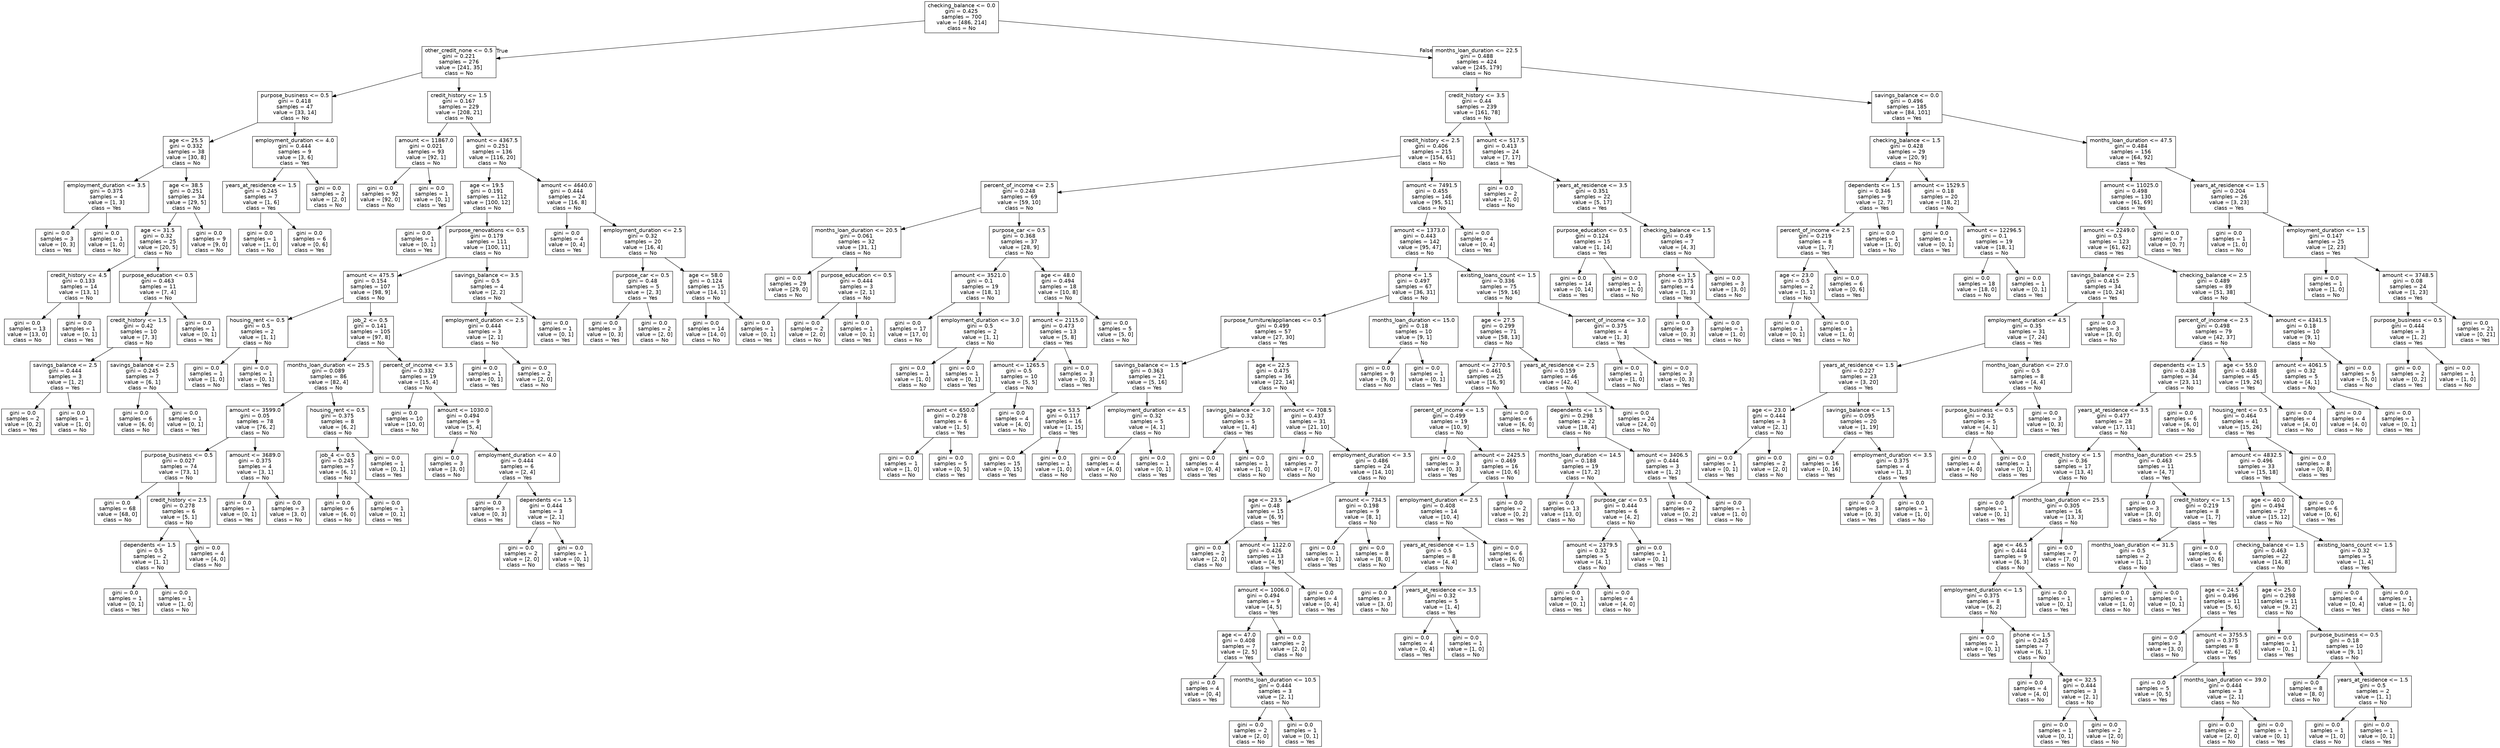 digraph Tree {
node [shape=box, fontname="helvetica"] ;
edge [fontname="helvetica"] ;
0 [label="checking_balance <= 0.0\ngini = 0.425\nsamples = 700\nvalue = [486, 214]\nclass = No"] ;
1 [label="other_credit_none <= 0.5\ngini = 0.221\nsamples = 276\nvalue = [241, 35]\nclass = No"] ;
0 -> 1 [labeldistance=2.5, labelangle=45, headlabel="True"] ;
2 [label="purpose_business <= 0.5\ngini = 0.418\nsamples = 47\nvalue = [33, 14]\nclass = No"] ;
1 -> 2 ;
3 [label="age <= 25.5\ngini = 0.332\nsamples = 38\nvalue = [30, 8]\nclass = No"] ;
2 -> 3 ;
4 [label="employment_duration <= 3.5\ngini = 0.375\nsamples = 4\nvalue = [1, 3]\nclass = Yes"] ;
3 -> 4 ;
5 [label="gini = 0.0\nsamples = 3\nvalue = [0, 3]\nclass = Yes"] ;
4 -> 5 ;
6 [label="gini = 0.0\nsamples = 1\nvalue = [1, 0]\nclass = No"] ;
4 -> 6 ;
7 [label="age <= 38.5\ngini = 0.251\nsamples = 34\nvalue = [29, 5]\nclass = No"] ;
3 -> 7 ;
8 [label="age <= 31.5\ngini = 0.32\nsamples = 25\nvalue = [20, 5]\nclass = No"] ;
7 -> 8 ;
9 [label="credit_history <= 4.5\ngini = 0.133\nsamples = 14\nvalue = [13, 1]\nclass = No"] ;
8 -> 9 ;
10 [label="gini = 0.0\nsamples = 13\nvalue = [13, 0]\nclass = No"] ;
9 -> 10 ;
11 [label="gini = 0.0\nsamples = 1\nvalue = [0, 1]\nclass = Yes"] ;
9 -> 11 ;
12 [label="purpose_education <= 0.5\ngini = 0.463\nsamples = 11\nvalue = [7, 4]\nclass = No"] ;
8 -> 12 ;
13 [label="credit_history <= 1.5\ngini = 0.42\nsamples = 10\nvalue = [7, 3]\nclass = No"] ;
12 -> 13 ;
14 [label="savings_balance <= 2.5\ngini = 0.444\nsamples = 3\nvalue = [1, 2]\nclass = Yes"] ;
13 -> 14 ;
15 [label="gini = 0.0\nsamples = 2\nvalue = [0, 2]\nclass = Yes"] ;
14 -> 15 ;
16 [label="gini = 0.0\nsamples = 1\nvalue = [1, 0]\nclass = No"] ;
14 -> 16 ;
17 [label="savings_balance <= 2.5\ngini = 0.245\nsamples = 7\nvalue = [6, 1]\nclass = No"] ;
13 -> 17 ;
18 [label="gini = 0.0\nsamples = 6\nvalue = [6, 0]\nclass = No"] ;
17 -> 18 ;
19 [label="gini = 0.0\nsamples = 1\nvalue = [0, 1]\nclass = Yes"] ;
17 -> 19 ;
20 [label="gini = 0.0\nsamples = 1\nvalue = [0, 1]\nclass = Yes"] ;
12 -> 20 ;
21 [label="gini = 0.0\nsamples = 9\nvalue = [9, 0]\nclass = No"] ;
7 -> 21 ;
22 [label="employment_duration <= 4.0\ngini = 0.444\nsamples = 9\nvalue = [3, 6]\nclass = Yes"] ;
2 -> 22 ;
23 [label="years_at_residence <= 1.5\ngini = 0.245\nsamples = 7\nvalue = [1, 6]\nclass = Yes"] ;
22 -> 23 ;
24 [label="gini = 0.0\nsamples = 1\nvalue = [1, 0]\nclass = No"] ;
23 -> 24 ;
25 [label="gini = 0.0\nsamples = 6\nvalue = [0, 6]\nclass = Yes"] ;
23 -> 25 ;
26 [label="gini = 0.0\nsamples = 2\nvalue = [2, 0]\nclass = No"] ;
22 -> 26 ;
27 [label="credit_history <= 1.5\ngini = 0.167\nsamples = 229\nvalue = [208, 21]\nclass = No"] ;
1 -> 27 ;
28 [label="amount <= 11867.0\ngini = 0.021\nsamples = 93\nvalue = [92, 1]\nclass = No"] ;
27 -> 28 ;
29 [label="gini = 0.0\nsamples = 92\nvalue = [92, 0]\nclass = No"] ;
28 -> 29 ;
30 [label="gini = 0.0\nsamples = 1\nvalue = [0, 1]\nclass = Yes"] ;
28 -> 30 ;
31 [label="amount <= 4367.5\ngini = 0.251\nsamples = 136\nvalue = [116, 20]\nclass = No"] ;
27 -> 31 ;
32 [label="age <= 19.5\ngini = 0.191\nsamples = 112\nvalue = [100, 12]\nclass = No"] ;
31 -> 32 ;
33 [label="gini = 0.0\nsamples = 1\nvalue = [0, 1]\nclass = Yes"] ;
32 -> 33 ;
34 [label="purpose_renovations <= 0.5\ngini = 0.179\nsamples = 111\nvalue = [100, 11]\nclass = No"] ;
32 -> 34 ;
35 [label="amount <= 475.5\ngini = 0.154\nsamples = 107\nvalue = [98, 9]\nclass = No"] ;
34 -> 35 ;
36 [label="housing_rent <= 0.5\ngini = 0.5\nsamples = 2\nvalue = [1, 1]\nclass = No"] ;
35 -> 36 ;
37 [label="gini = 0.0\nsamples = 1\nvalue = [1, 0]\nclass = No"] ;
36 -> 37 ;
38 [label="gini = 0.0\nsamples = 1\nvalue = [0, 1]\nclass = Yes"] ;
36 -> 38 ;
39 [label="job_2 <= 0.5\ngini = 0.141\nsamples = 105\nvalue = [97, 8]\nclass = No"] ;
35 -> 39 ;
40 [label="months_loan_duration <= 25.5\ngini = 0.089\nsamples = 86\nvalue = [82, 4]\nclass = No"] ;
39 -> 40 ;
41 [label="amount <= 3599.0\ngini = 0.05\nsamples = 78\nvalue = [76, 2]\nclass = No"] ;
40 -> 41 ;
42 [label="purpose_business <= 0.5\ngini = 0.027\nsamples = 74\nvalue = [73, 1]\nclass = No"] ;
41 -> 42 ;
43 [label="gini = 0.0\nsamples = 68\nvalue = [68, 0]\nclass = No"] ;
42 -> 43 ;
44 [label="credit_history <= 2.5\ngini = 0.278\nsamples = 6\nvalue = [5, 1]\nclass = No"] ;
42 -> 44 ;
45 [label="dependents <= 1.5\ngini = 0.5\nsamples = 2\nvalue = [1, 1]\nclass = No"] ;
44 -> 45 ;
46 [label="gini = 0.0\nsamples = 1\nvalue = [0, 1]\nclass = Yes"] ;
45 -> 46 ;
47 [label="gini = 0.0\nsamples = 1\nvalue = [1, 0]\nclass = No"] ;
45 -> 47 ;
48 [label="gini = 0.0\nsamples = 4\nvalue = [4, 0]\nclass = No"] ;
44 -> 48 ;
49 [label="amount <= 3689.0\ngini = 0.375\nsamples = 4\nvalue = [3, 1]\nclass = No"] ;
41 -> 49 ;
50 [label="gini = 0.0\nsamples = 1\nvalue = [0, 1]\nclass = Yes"] ;
49 -> 50 ;
51 [label="gini = 0.0\nsamples = 3\nvalue = [3, 0]\nclass = No"] ;
49 -> 51 ;
52 [label="housing_rent <= 0.5\ngini = 0.375\nsamples = 8\nvalue = [6, 2]\nclass = No"] ;
40 -> 52 ;
53 [label="job_4 <= 0.5\ngini = 0.245\nsamples = 7\nvalue = [6, 1]\nclass = No"] ;
52 -> 53 ;
54 [label="gini = 0.0\nsamples = 6\nvalue = [6, 0]\nclass = No"] ;
53 -> 54 ;
55 [label="gini = 0.0\nsamples = 1\nvalue = [0, 1]\nclass = Yes"] ;
53 -> 55 ;
56 [label="gini = 0.0\nsamples = 1\nvalue = [0, 1]\nclass = Yes"] ;
52 -> 56 ;
57 [label="percent_of_income <= 3.5\ngini = 0.332\nsamples = 19\nvalue = [15, 4]\nclass = No"] ;
39 -> 57 ;
58 [label="gini = 0.0\nsamples = 10\nvalue = [10, 0]\nclass = No"] ;
57 -> 58 ;
59 [label="amount <= 1030.0\ngini = 0.494\nsamples = 9\nvalue = [5, 4]\nclass = No"] ;
57 -> 59 ;
60 [label="gini = 0.0\nsamples = 3\nvalue = [3, 0]\nclass = No"] ;
59 -> 60 ;
61 [label="employment_duration <= 4.0\ngini = 0.444\nsamples = 6\nvalue = [2, 4]\nclass = Yes"] ;
59 -> 61 ;
62 [label="gini = 0.0\nsamples = 3\nvalue = [0, 3]\nclass = Yes"] ;
61 -> 62 ;
63 [label="dependents <= 1.5\ngini = 0.444\nsamples = 3\nvalue = [2, 1]\nclass = No"] ;
61 -> 63 ;
64 [label="gini = 0.0\nsamples = 2\nvalue = [2, 0]\nclass = No"] ;
63 -> 64 ;
65 [label="gini = 0.0\nsamples = 1\nvalue = [0, 1]\nclass = Yes"] ;
63 -> 65 ;
66 [label="savings_balance <= 3.5\ngini = 0.5\nsamples = 4\nvalue = [2, 2]\nclass = No"] ;
34 -> 66 ;
67 [label="employment_duration <= 2.5\ngini = 0.444\nsamples = 3\nvalue = [2, 1]\nclass = No"] ;
66 -> 67 ;
68 [label="gini = 0.0\nsamples = 1\nvalue = [0, 1]\nclass = Yes"] ;
67 -> 68 ;
69 [label="gini = 0.0\nsamples = 2\nvalue = [2, 0]\nclass = No"] ;
67 -> 69 ;
70 [label="gini = 0.0\nsamples = 1\nvalue = [0, 1]\nclass = Yes"] ;
66 -> 70 ;
71 [label="amount <= 4640.0\ngini = 0.444\nsamples = 24\nvalue = [16, 8]\nclass = No"] ;
31 -> 71 ;
72 [label="gini = 0.0\nsamples = 4\nvalue = [0, 4]\nclass = Yes"] ;
71 -> 72 ;
73 [label="employment_duration <= 2.5\ngini = 0.32\nsamples = 20\nvalue = [16, 4]\nclass = No"] ;
71 -> 73 ;
74 [label="purpose_car <= 0.5\ngini = 0.48\nsamples = 5\nvalue = [2, 3]\nclass = Yes"] ;
73 -> 74 ;
75 [label="gini = 0.0\nsamples = 3\nvalue = [0, 3]\nclass = Yes"] ;
74 -> 75 ;
76 [label="gini = 0.0\nsamples = 2\nvalue = [2, 0]\nclass = No"] ;
74 -> 76 ;
77 [label="age <= 58.0\ngini = 0.124\nsamples = 15\nvalue = [14, 1]\nclass = No"] ;
73 -> 77 ;
78 [label="gini = 0.0\nsamples = 14\nvalue = [14, 0]\nclass = No"] ;
77 -> 78 ;
79 [label="gini = 0.0\nsamples = 1\nvalue = [0, 1]\nclass = Yes"] ;
77 -> 79 ;
80 [label="months_loan_duration <= 22.5\ngini = 0.488\nsamples = 424\nvalue = [245, 179]\nclass = No"] ;
0 -> 80 [labeldistance=2.5, labelangle=-45, headlabel="False"] ;
81 [label="credit_history <= 3.5\ngini = 0.44\nsamples = 239\nvalue = [161, 78]\nclass = No"] ;
80 -> 81 ;
82 [label="credit_history <= 2.5\ngini = 0.406\nsamples = 215\nvalue = [154, 61]\nclass = No"] ;
81 -> 82 ;
83 [label="percent_of_income <= 2.5\ngini = 0.248\nsamples = 69\nvalue = [59, 10]\nclass = No"] ;
82 -> 83 ;
84 [label="months_loan_duration <= 20.5\ngini = 0.061\nsamples = 32\nvalue = [31, 1]\nclass = No"] ;
83 -> 84 ;
85 [label="gini = 0.0\nsamples = 29\nvalue = [29, 0]\nclass = No"] ;
84 -> 85 ;
86 [label="purpose_education <= 0.5\ngini = 0.444\nsamples = 3\nvalue = [2, 1]\nclass = No"] ;
84 -> 86 ;
87 [label="gini = 0.0\nsamples = 2\nvalue = [2, 0]\nclass = No"] ;
86 -> 87 ;
88 [label="gini = 0.0\nsamples = 1\nvalue = [0, 1]\nclass = Yes"] ;
86 -> 88 ;
89 [label="purpose_car <= 0.5\ngini = 0.368\nsamples = 37\nvalue = [28, 9]\nclass = No"] ;
83 -> 89 ;
90 [label="amount <= 3521.0\ngini = 0.1\nsamples = 19\nvalue = [18, 1]\nclass = No"] ;
89 -> 90 ;
91 [label="gini = 0.0\nsamples = 17\nvalue = [17, 0]\nclass = No"] ;
90 -> 91 ;
92 [label="employment_duration <= 3.0\ngini = 0.5\nsamples = 2\nvalue = [1, 1]\nclass = No"] ;
90 -> 92 ;
93 [label="gini = 0.0\nsamples = 1\nvalue = [1, 0]\nclass = No"] ;
92 -> 93 ;
94 [label="gini = 0.0\nsamples = 1\nvalue = [0, 1]\nclass = Yes"] ;
92 -> 94 ;
95 [label="age <= 48.0\ngini = 0.494\nsamples = 18\nvalue = [10, 8]\nclass = No"] ;
89 -> 95 ;
96 [label="amount <= 2115.0\ngini = 0.473\nsamples = 13\nvalue = [5, 8]\nclass = Yes"] ;
95 -> 96 ;
97 [label="amount <= 1265.5\ngini = 0.5\nsamples = 10\nvalue = [5, 5]\nclass = No"] ;
96 -> 97 ;
98 [label="amount <= 650.0\ngini = 0.278\nsamples = 6\nvalue = [1, 5]\nclass = Yes"] ;
97 -> 98 ;
99 [label="gini = 0.0\nsamples = 1\nvalue = [1, 0]\nclass = No"] ;
98 -> 99 ;
100 [label="gini = 0.0\nsamples = 5\nvalue = [0, 5]\nclass = Yes"] ;
98 -> 100 ;
101 [label="gini = 0.0\nsamples = 4\nvalue = [4, 0]\nclass = No"] ;
97 -> 101 ;
102 [label="gini = 0.0\nsamples = 3\nvalue = [0, 3]\nclass = Yes"] ;
96 -> 102 ;
103 [label="gini = 0.0\nsamples = 5\nvalue = [5, 0]\nclass = No"] ;
95 -> 103 ;
104 [label="amount <= 7491.5\ngini = 0.455\nsamples = 146\nvalue = [95, 51]\nclass = No"] ;
82 -> 104 ;
105 [label="amount <= 1373.0\ngini = 0.443\nsamples = 142\nvalue = [95, 47]\nclass = No"] ;
104 -> 105 ;
106 [label="phone <= 1.5\ngini = 0.497\nsamples = 67\nvalue = [36, 31]\nclass = No"] ;
105 -> 106 ;
107 [label="purpose_furniture/appliances <= 0.5\ngini = 0.499\nsamples = 57\nvalue = [27, 30]\nclass = Yes"] ;
106 -> 107 ;
108 [label="savings_balance <= 1.5\ngini = 0.363\nsamples = 21\nvalue = [5, 16]\nclass = Yes"] ;
107 -> 108 ;
109 [label="age <= 53.5\ngini = 0.117\nsamples = 16\nvalue = [1, 15]\nclass = Yes"] ;
108 -> 109 ;
110 [label="gini = 0.0\nsamples = 15\nvalue = [0, 15]\nclass = Yes"] ;
109 -> 110 ;
111 [label="gini = 0.0\nsamples = 1\nvalue = [1, 0]\nclass = No"] ;
109 -> 111 ;
112 [label="employment_duration <= 4.5\ngini = 0.32\nsamples = 5\nvalue = [4, 1]\nclass = No"] ;
108 -> 112 ;
113 [label="gini = 0.0\nsamples = 4\nvalue = [4, 0]\nclass = No"] ;
112 -> 113 ;
114 [label="gini = 0.0\nsamples = 1\nvalue = [0, 1]\nclass = Yes"] ;
112 -> 114 ;
115 [label="age <= 22.5\ngini = 0.475\nsamples = 36\nvalue = [22, 14]\nclass = No"] ;
107 -> 115 ;
116 [label="savings_balance <= 3.0\ngini = 0.32\nsamples = 5\nvalue = [1, 4]\nclass = Yes"] ;
115 -> 116 ;
117 [label="gini = 0.0\nsamples = 4\nvalue = [0, 4]\nclass = Yes"] ;
116 -> 117 ;
118 [label="gini = 0.0\nsamples = 1\nvalue = [1, 0]\nclass = No"] ;
116 -> 118 ;
119 [label="amount <= 708.5\ngini = 0.437\nsamples = 31\nvalue = [21, 10]\nclass = No"] ;
115 -> 119 ;
120 [label="gini = 0.0\nsamples = 7\nvalue = [7, 0]\nclass = No"] ;
119 -> 120 ;
121 [label="employment_duration <= 3.5\ngini = 0.486\nsamples = 24\nvalue = [14, 10]\nclass = No"] ;
119 -> 121 ;
122 [label="age <= 23.5\ngini = 0.48\nsamples = 15\nvalue = [6, 9]\nclass = Yes"] ;
121 -> 122 ;
123 [label="gini = 0.0\nsamples = 2\nvalue = [2, 0]\nclass = No"] ;
122 -> 123 ;
124 [label="amount <= 1122.0\ngini = 0.426\nsamples = 13\nvalue = [4, 9]\nclass = Yes"] ;
122 -> 124 ;
125 [label="amount <= 1006.0\ngini = 0.494\nsamples = 9\nvalue = [4, 5]\nclass = Yes"] ;
124 -> 125 ;
126 [label="age <= 47.0\ngini = 0.408\nsamples = 7\nvalue = [2, 5]\nclass = Yes"] ;
125 -> 126 ;
127 [label="gini = 0.0\nsamples = 4\nvalue = [0, 4]\nclass = Yes"] ;
126 -> 127 ;
128 [label="months_loan_duration <= 10.5\ngini = 0.444\nsamples = 3\nvalue = [2, 1]\nclass = No"] ;
126 -> 128 ;
129 [label="gini = 0.0\nsamples = 2\nvalue = [2, 0]\nclass = No"] ;
128 -> 129 ;
130 [label="gini = 0.0\nsamples = 1\nvalue = [0, 1]\nclass = Yes"] ;
128 -> 130 ;
131 [label="gini = 0.0\nsamples = 2\nvalue = [2, 0]\nclass = No"] ;
125 -> 131 ;
132 [label="gini = 0.0\nsamples = 4\nvalue = [0, 4]\nclass = Yes"] ;
124 -> 132 ;
133 [label="amount <= 734.5\ngini = 0.198\nsamples = 9\nvalue = [8, 1]\nclass = No"] ;
121 -> 133 ;
134 [label="gini = 0.0\nsamples = 1\nvalue = [0, 1]\nclass = Yes"] ;
133 -> 134 ;
135 [label="gini = 0.0\nsamples = 8\nvalue = [8, 0]\nclass = No"] ;
133 -> 135 ;
136 [label="months_loan_duration <= 15.0\ngini = 0.18\nsamples = 10\nvalue = [9, 1]\nclass = No"] ;
106 -> 136 ;
137 [label="gini = 0.0\nsamples = 9\nvalue = [9, 0]\nclass = No"] ;
136 -> 137 ;
138 [label="gini = 0.0\nsamples = 1\nvalue = [0, 1]\nclass = Yes"] ;
136 -> 138 ;
139 [label="existing_loans_count <= 1.5\ngini = 0.336\nsamples = 75\nvalue = [59, 16]\nclass = No"] ;
105 -> 139 ;
140 [label="age <= 27.5\ngini = 0.299\nsamples = 71\nvalue = [58, 13]\nclass = No"] ;
139 -> 140 ;
141 [label="amount <= 2770.5\ngini = 0.461\nsamples = 25\nvalue = [16, 9]\nclass = No"] ;
140 -> 141 ;
142 [label="percent_of_income <= 1.5\ngini = 0.499\nsamples = 19\nvalue = [10, 9]\nclass = No"] ;
141 -> 142 ;
143 [label="gini = 0.0\nsamples = 3\nvalue = [0, 3]\nclass = Yes"] ;
142 -> 143 ;
144 [label="amount <= 2425.5\ngini = 0.469\nsamples = 16\nvalue = [10, 6]\nclass = No"] ;
142 -> 144 ;
145 [label="employment_duration <= 2.5\ngini = 0.408\nsamples = 14\nvalue = [10, 4]\nclass = No"] ;
144 -> 145 ;
146 [label="years_at_residence <= 1.5\ngini = 0.5\nsamples = 8\nvalue = [4, 4]\nclass = No"] ;
145 -> 146 ;
147 [label="gini = 0.0\nsamples = 3\nvalue = [3, 0]\nclass = No"] ;
146 -> 147 ;
148 [label="years_at_residence <= 3.5\ngini = 0.32\nsamples = 5\nvalue = [1, 4]\nclass = Yes"] ;
146 -> 148 ;
149 [label="gini = 0.0\nsamples = 4\nvalue = [0, 4]\nclass = Yes"] ;
148 -> 149 ;
150 [label="gini = 0.0\nsamples = 1\nvalue = [1, 0]\nclass = No"] ;
148 -> 150 ;
151 [label="gini = 0.0\nsamples = 6\nvalue = [6, 0]\nclass = No"] ;
145 -> 151 ;
152 [label="gini = 0.0\nsamples = 2\nvalue = [0, 2]\nclass = Yes"] ;
144 -> 152 ;
153 [label="gini = 0.0\nsamples = 6\nvalue = [6, 0]\nclass = No"] ;
141 -> 153 ;
154 [label="years_at_residence <= 2.5\ngini = 0.159\nsamples = 46\nvalue = [42, 4]\nclass = No"] ;
140 -> 154 ;
155 [label="dependents <= 1.5\ngini = 0.298\nsamples = 22\nvalue = [18, 4]\nclass = No"] ;
154 -> 155 ;
156 [label="months_loan_duration <= 14.5\ngini = 0.188\nsamples = 19\nvalue = [17, 2]\nclass = No"] ;
155 -> 156 ;
157 [label="gini = 0.0\nsamples = 13\nvalue = [13, 0]\nclass = No"] ;
156 -> 157 ;
158 [label="purpose_car <= 0.5\ngini = 0.444\nsamples = 6\nvalue = [4, 2]\nclass = No"] ;
156 -> 158 ;
159 [label="amount <= 2379.5\ngini = 0.32\nsamples = 5\nvalue = [4, 1]\nclass = No"] ;
158 -> 159 ;
160 [label="gini = 0.0\nsamples = 1\nvalue = [0, 1]\nclass = Yes"] ;
159 -> 160 ;
161 [label="gini = 0.0\nsamples = 4\nvalue = [4, 0]\nclass = No"] ;
159 -> 161 ;
162 [label="gini = 0.0\nsamples = 1\nvalue = [0, 1]\nclass = Yes"] ;
158 -> 162 ;
163 [label="amount <= 3406.5\ngini = 0.444\nsamples = 3\nvalue = [1, 2]\nclass = Yes"] ;
155 -> 163 ;
164 [label="gini = 0.0\nsamples = 2\nvalue = [0, 2]\nclass = Yes"] ;
163 -> 164 ;
165 [label="gini = 0.0\nsamples = 1\nvalue = [1, 0]\nclass = No"] ;
163 -> 165 ;
166 [label="gini = 0.0\nsamples = 24\nvalue = [24, 0]\nclass = No"] ;
154 -> 166 ;
167 [label="percent_of_income <= 3.0\ngini = 0.375\nsamples = 4\nvalue = [1, 3]\nclass = Yes"] ;
139 -> 167 ;
168 [label="gini = 0.0\nsamples = 1\nvalue = [1, 0]\nclass = No"] ;
167 -> 168 ;
169 [label="gini = 0.0\nsamples = 3\nvalue = [0, 3]\nclass = Yes"] ;
167 -> 169 ;
170 [label="gini = 0.0\nsamples = 4\nvalue = [0, 4]\nclass = Yes"] ;
104 -> 170 ;
171 [label="amount <= 517.5\ngini = 0.413\nsamples = 24\nvalue = [7, 17]\nclass = Yes"] ;
81 -> 171 ;
172 [label="gini = 0.0\nsamples = 2\nvalue = [2, 0]\nclass = No"] ;
171 -> 172 ;
173 [label="years_at_residence <= 3.5\ngini = 0.351\nsamples = 22\nvalue = [5, 17]\nclass = Yes"] ;
171 -> 173 ;
174 [label="purpose_education <= 0.5\ngini = 0.124\nsamples = 15\nvalue = [1, 14]\nclass = Yes"] ;
173 -> 174 ;
175 [label="gini = 0.0\nsamples = 14\nvalue = [0, 14]\nclass = Yes"] ;
174 -> 175 ;
176 [label="gini = 0.0\nsamples = 1\nvalue = [1, 0]\nclass = No"] ;
174 -> 176 ;
177 [label="checking_balance <= 1.5\ngini = 0.49\nsamples = 7\nvalue = [4, 3]\nclass = No"] ;
173 -> 177 ;
178 [label="phone <= 1.5\ngini = 0.375\nsamples = 4\nvalue = [1, 3]\nclass = Yes"] ;
177 -> 178 ;
179 [label="gini = 0.0\nsamples = 3\nvalue = [0, 3]\nclass = Yes"] ;
178 -> 179 ;
180 [label="gini = 0.0\nsamples = 1\nvalue = [1, 0]\nclass = No"] ;
178 -> 180 ;
181 [label="gini = 0.0\nsamples = 3\nvalue = [3, 0]\nclass = No"] ;
177 -> 181 ;
182 [label="savings_balance <= 0.0\ngini = 0.496\nsamples = 185\nvalue = [84, 101]\nclass = Yes"] ;
80 -> 182 ;
183 [label="checking_balance <= 1.5\ngini = 0.428\nsamples = 29\nvalue = [20, 9]\nclass = No"] ;
182 -> 183 ;
184 [label="dependents <= 1.5\ngini = 0.346\nsamples = 9\nvalue = [2, 7]\nclass = Yes"] ;
183 -> 184 ;
185 [label="percent_of_income <= 2.5\ngini = 0.219\nsamples = 8\nvalue = [1, 7]\nclass = Yes"] ;
184 -> 185 ;
186 [label="age <= 23.0\ngini = 0.5\nsamples = 2\nvalue = [1, 1]\nclass = No"] ;
185 -> 186 ;
187 [label="gini = 0.0\nsamples = 1\nvalue = [0, 1]\nclass = Yes"] ;
186 -> 187 ;
188 [label="gini = 0.0\nsamples = 1\nvalue = [1, 0]\nclass = No"] ;
186 -> 188 ;
189 [label="gini = 0.0\nsamples = 6\nvalue = [0, 6]\nclass = Yes"] ;
185 -> 189 ;
190 [label="gini = 0.0\nsamples = 1\nvalue = [1, 0]\nclass = No"] ;
184 -> 190 ;
191 [label="amount <= 1529.5\ngini = 0.18\nsamples = 20\nvalue = [18, 2]\nclass = No"] ;
183 -> 191 ;
192 [label="gini = 0.0\nsamples = 1\nvalue = [0, 1]\nclass = Yes"] ;
191 -> 192 ;
193 [label="amount <= 12296.5\ngini = 0.1\nsamples = 19\nvalue = [18, 1]\nclass = No"] ;
191 -> 193 ;
194 [label="gini = 0.0\nsamples = 18\nvalue = [18, 0]\nclass = No"] ;
193 -> 194 ;
195 [label="gini = 0.0\nsamples = 1\nvalue = [0, 1]\nclass = Yes"] ;
193 -> 195 ;
196 [label="months_loan_duration <= 47.5\ngini = 0.484\nsamples = 156\nvalue = [64, 92]\nclass = Yes"] ;
182 -> 196 ;
197 [label="amount <= 11025.0\ngini = 0.498\nsamples = 130\nvalue = [61, 69]\nclass = Yes"] ;
196 -> 197 ;
198 [label="amount <= 2249.0\ngini = 0.5\nsamples = 123\nvalue = [61, 62]\nclass = Yes"] ;
197 -> 198 ;
199 [label="savings_balance <= 2.5\ngini = 0.415\nsamples = 34\nvalue = [10, 24]\nclass = Yes"] ;
198 -> 199 ;
200 [label="employment_duration <= 4.5\ngini = 0.35\nsamples = 31\nvalue = [7, 24]\nclass = Yes"] ;
199 -> 200 ;
201 [label="years_at_residence <= 1.5\ngini = 0.227\nsamples = 23\nvalue = [3, 20]\nclass = Yes"] ;
200 -> 201 ;
202 [label="age <= 23.0\ngini = 0.444\nsamples = 3\nvalue = [2, 1]\nclass = No"] ;
201 -> 202 ;
203 [label="gini = 0.0\nsamples = 1\nvalue = [0, 1]\nclass = Yes"] ;
202 -> 203 ;
204 [label="gini = 0.0\nsamples = 2\nvalue = [2, 0]\nclass = No"] ;
202 -> 204 ;
205 [label="savings_balance <= 1.5\ngini = 0.095\nsamples = 20\nvalue = [1, 19]\nclass = Yes"] ;
201 -> 205 ;
206 [label="gini = 0.0\nsamples = 16\nvalue = [0, 16]\nclass = Yes"] ;
205 -> 206 ;
207 [label="employment_duration <= 3.5\ngini = 0.375\nsamples = 4\nvalue = [1, 3]\nclass = Yes"] ;
205 -> 207 ;
208 [label="gini = 0.0\nsamples = 3\nvalue = [0, 3]\nclass = Yes"] ;
207 -> 208 ;
209 [label="gini = 0.0\nsamples = 1\nvalue = [1, 0]\nclass = No"] ;
207 -> 209 ;
210 [label="months_loan_duration <= 27.0\ngini = 0.5\nsamples = 8\nvalue = [4, 4]\nclass = No"] ;
200 -> 210 ;
211 [label="purpose_business <= 0.5\ngini = 0.32\nsamples = 5\nvalue = [4, 1]\nclass = No"] ;
210 -> 211 ;
212 [label="gini = 0.0\nsamples = 4\nvalue = [4, 0]\nclass = No"] ;
211 -> 212 ;
213 [label="gini = 0.0\nsamples = 1\nvalue = [0, 1]\nclass = Yes"] ;
211 -> 213 ;
214 [label="gini = 0.0\nsamples = 3\nvalue = [0, 3]\nclass = Yes"] ;
210 -> 214 ;
215 [label="gini = 0.0\nsamples = 3\nvalue = [3, 0]\nclass = No"] ;
199 -> 215 ;
216 [label="checking_balance <= 2.5\ngini = 0.489\nsamples = 89\nvalue = [51, 38]\nclass = No"] ;
198 -> 216 ;
217 [label="percent_of_income <= 2.5\ngini = 0.498\nsamples = 79\nvalue = [42, 37]\nclass = No"] ;
216 -> 217 ;
218 [label="dependents <= 1.5\ngini = 0.438\nsamples = 34\nvalue = [23, 11]\nclass = No"] ;
217 -> 218 ;
219 [label="years_at_residence <= 3.5\ngini = 0.477\nsamples = 28\nvalue = [17, 11]\nclass = No"] ;
218 -> 219 ;
220 [label="credit_history <= 1.5\ngini = 0.36\nsamples = 17\nvalue = [13, 4]\nclass = No"] ;
219 -> 220 ;
221 [label="gini = 0.0\nsamples = 1\nvalue = [0, 1]\nclass = Yes"] ;
220 -> 221 ;
222 [label="months_loan_duration <= 25.5\ngini = 0.305\nsamples = 16\nvalue = [13, 3]\nclass = No"] ;
220 -> 222 ;
223 [label="age <= 46.5\ngini = 0.444\nsamples = 9\nvalue = [6, 3]\nclass = No"] ;
222 -> 223 ;
224 [label="employment_duration <= 1.5\ngini = 0.375\nsamples = 8\nvalue = [6, 2]\nclass = No"] ;
223 -> 224 ;
225 [label="gini = 0.0\nsamples = 1\nvalue = [0, 1]\nclass = Yes"] ;
224 -> 225 ;
226 [label="phone <= 1.5\ngini = 0.245\nsamples = 7\nvalue = [6, 1]\nclass = No"] ;
224 -> 226 ;
227 [label="gini = 0.0\nsamples = 4\nvalue = [4, 0]\nclass = No"] ;
226 -> 227 ;
228 [label="age <= 32.5\ngini = 0.444\nsamples = 3\nvalue = [2, 1]\nclass = No"] ;
226 -> 228 ;
229 [label="gini = 0.0\nsamples = 1\nvalue = [0, 1]\nclass = Yes"] ;
228 -> 229 ;
230 [label="gini = 0.0\nsamples = 2\nvalue = [2, 0]\nclass = No"] ;
228 -> 230 ;
231 [label="gini = 0.0\nsamples = 1\nvalue = [0, 1]\nclass = Yes"] ;
223 -> 231 ;
232 [label="gini = 0.0\nsamples = 7\nvalue = [7, 0]\nclass = No"] ;
222 -> 232 ;
233 [label="months_loan_duration <= 25.5\ngini = 0.463\nsamples = 11\nvalue = [4, 7]\nclass = Yes"] ;
219 -> 233 ;
234 [label="gini = 0.0\nsamples = 3\nvalue = [3, 0]\nclass = No"] ;
233 -> 234 ;
235 [label="credit_history <= 1.5\ngini = 0.219\nsamples = 8\nvalue = [1, 7]\nclass = Yes"] ;
233 -> 235 ;
236 [label="months_loan_duration <= 31.5\ngini = 0.5\nsamples = 2\nvalue = [1, 1]\nclass = No"] ;
235 -> 236 ;
237 [label="gini = 0.0\nsamples = 1\nvalue = [1, 0]\nclass = No"] ;
236 -> 237 ;
238 [label="gini = 0.0\nsamples = 1\nvalue = [0, 1]\nclass = Yes"] ;
236 -> 238 ;
239 [label="gini = 0.0\nsamples = 6\nvalue = [0, 6]\nclass = Yes"] ;
235 -> 239 ;
240 [label="gini = 0.0\nsamples = 6\nvalue = [6, 0]\nclass = No"] ;
218 -> 240 ;
241 [label="age <= 55.0\ngini = 0.488\nsamples = 45\nvalue = [19, 26]\nclass = Yes"] ;
217 -> 241 ;
242 [label="housing_rent <= 0.5\ngini = 0.464\nsamples = 41\nvalue = [15, 26]\nclass = Yes"] ;
241 -> 242 ;
243 [label="amount <= 4832.5\ngini = 0.496\nsamples = 33\nvalue = [15, 18]\nclass = Yes"] ;
242 -> 243 ;
244 [label="age <= 40.0\ngini = 0.494\nsamples = 27\nvalue = [15, 12]\nclass = No"] ;
243 -> 244 ;
245 [label="checking_balance <= 1.5\ngini = 0.463\nsamples = 22\nvalue = [14, 8]\nclass = No"] ;
244 -> 245 ;
246 [label="age <= 24.5\ngini = 0.496\nsamples = 11\nvalue = [5, 6]\nclass = Yes"] ;
245 -> 246 ;
247 [label="gini = 0.0\nsamples = 3\nvalue = [3, 0]\nclass = No"] ;
246 -> 247 ;
248 [label="amount <= 3755.5\ngini = 0.375\nsamples = 8\nvalue = [2, 6]\nclass = Yes"] ;
246 -> 248 ;
249 [label="gini = 0.0\nsamples = 5\nvalue = [0, 5]\nclass = Yes"] ;
248 -> 249 ;
250 [label="months_loan_duration <= 39.0\ngini = 0.444\nsamples = 3\nvalue = [2, 1]\nclass = No"] ;
248 -> 250 ;
251 [label="gini = 0.0\nsamples = 2\nvalue = [2, 0]\nclass = No"] ;
250 -> 251 ;
252 [label="gini = 0.0\nsamples = 1\nvalue = [0, 1]\nclass = Yes"] ;
250 -> 252 ;
253 [label="age <= 25.0\ngini = 0.298\nsamples = 11\nvalue = [9, 2]\nclass = No"] ;
245 -> 253 ;
254 [label="gini = 0.0\nsamples = 1\nvalue = [0, 1]\nclass = Yes"] ;
253 -> 254 ;
255 [label="purpose_business <= 0.5\ngini = 0.18\nsamples = 10\nvalue = [9, 1]\nclass = No"] ;
253 -> 255 ;
256 [label="gini = 0.0\nsamples = 8\nvalue = [8, 0]\nclass = No"] ;
255 -> 256 ;
257 [label="years_at_residence <= 1.5\ngini = 0.5\nsamples = 2\nvalue = [1, 1]\nclass = No"] ;
255 -> 257 ;
258 [label="gini = 0.0\nsamples = 1\nvalue = [1, 0]\nclass = No"] ;
257 -> 258 ;
259 [label="gini = 0.0\nsamples = 1\nvalue = [0, 1]\nclass = Yes"] ;
257 -> 259 ;
260 [label="existing_loans_count <= 1.5\ngini = 0.32\nsamples = 5\nvalue = [1, 4]\nclass = Yes"] ;
244 -> 260 ;
261 [label="gini = 0.0\nsamples = 4\nvalue = [0, 4]\nclass = Yes"] ;
260 -> 261 ;
262 [label="gini = 0.0\nsamples = 1\nvalue = [1, 0]\nclass = No"] ;
260 -> 262 ;
263 [label="gini = 0.0\nsamples = 6\nvalue = [0, 6]\nclass = Yes"] ;
243 -> 263 ;
264 [label="gini = 0.0\nsamples = 8\nvalue = [0, 8]\nclass = Yes"] ;
242 -> 264 ;
265 [label="gini = 0.0\nsamples = 4\nvalue = [4, 0]\nclass = No"] ;
241 -> 265 ;
266 [label="amount <= 4341.5\ngini = 0.18\nsamples = 10\nvalue = [9, 1]\nclass = No"] ;
216 -> 266 ;
267 [label="amount <= 4061.5\ngini = 0.32\nsamples = 5\nvalue = [4, 1]\nclass = No"] ;
266 -> 267 ;
268 [label="gini = 0.0\nsamples = 4\nvalue = [4, 0]\nclass = No"] ;
267 -> 268 ;
269 [label="gini = 0.0\nsamples = 1\nvalue = [0, 1]\nclass = Yes"] ;
267 -> 269 ;
270 [label="gini = 0.0\nsamples = 5\nvalue = [5, 0]\nclass = No"] ;
266 -> 270 ;
271 [label="gini = 0.0\nsamples = 7\nvalue = [0, 7]\nclass = Yes"] ;
197 -> 271 ;
272 [label="years_at_residence <= 1.5\ngini = 0.204\nsamples = 26\nvalue = [3, 23]\nclass = Yes"] ;
196 -> 272 ;
273 [label="gini = 0.0\nsamples = 1\nvalue = [1, 0]\nclass = No"] ;
272 -> 273 ;
274 [label="employment_duration <= 1.5\ngini = 0.147\nsamples = 25\nvalue = [2, 23]\nclass = Yes"] ;
272 -> 274 ;
275 [label="gini = 0.0\nsamples = 1\nvalue = [1, 0]\nclass = No"] ;
274 -> 275 ;
276 [label="amount <= 3748.5\ngini = 0.08\nsamples = 24\nvalue = [1, 23]\nclass = Yes"] ;
274 -> 276 ;
277 [label="purpose_business <= 0.5\ngini = 0.444\nsamples = 3\nvalue = [1, 2]\nclass = Yes"] ;
276 -> 277 ;
278 [label="gini = 0.0\nsamples = 2\nvalue = [0, 2]\nclass = Yes"] ;
277 -> 278 ;
279 [label="gini = 0.0\nsamples = 1\nvalue = [1, 0]\nclass = No"] ;
277 -> 279 ;
280 [label="gini = 0.0\nsamples = 21\nvalue = [0, 21]\nclass = Yes"] ;
276 -> 280 ;
}